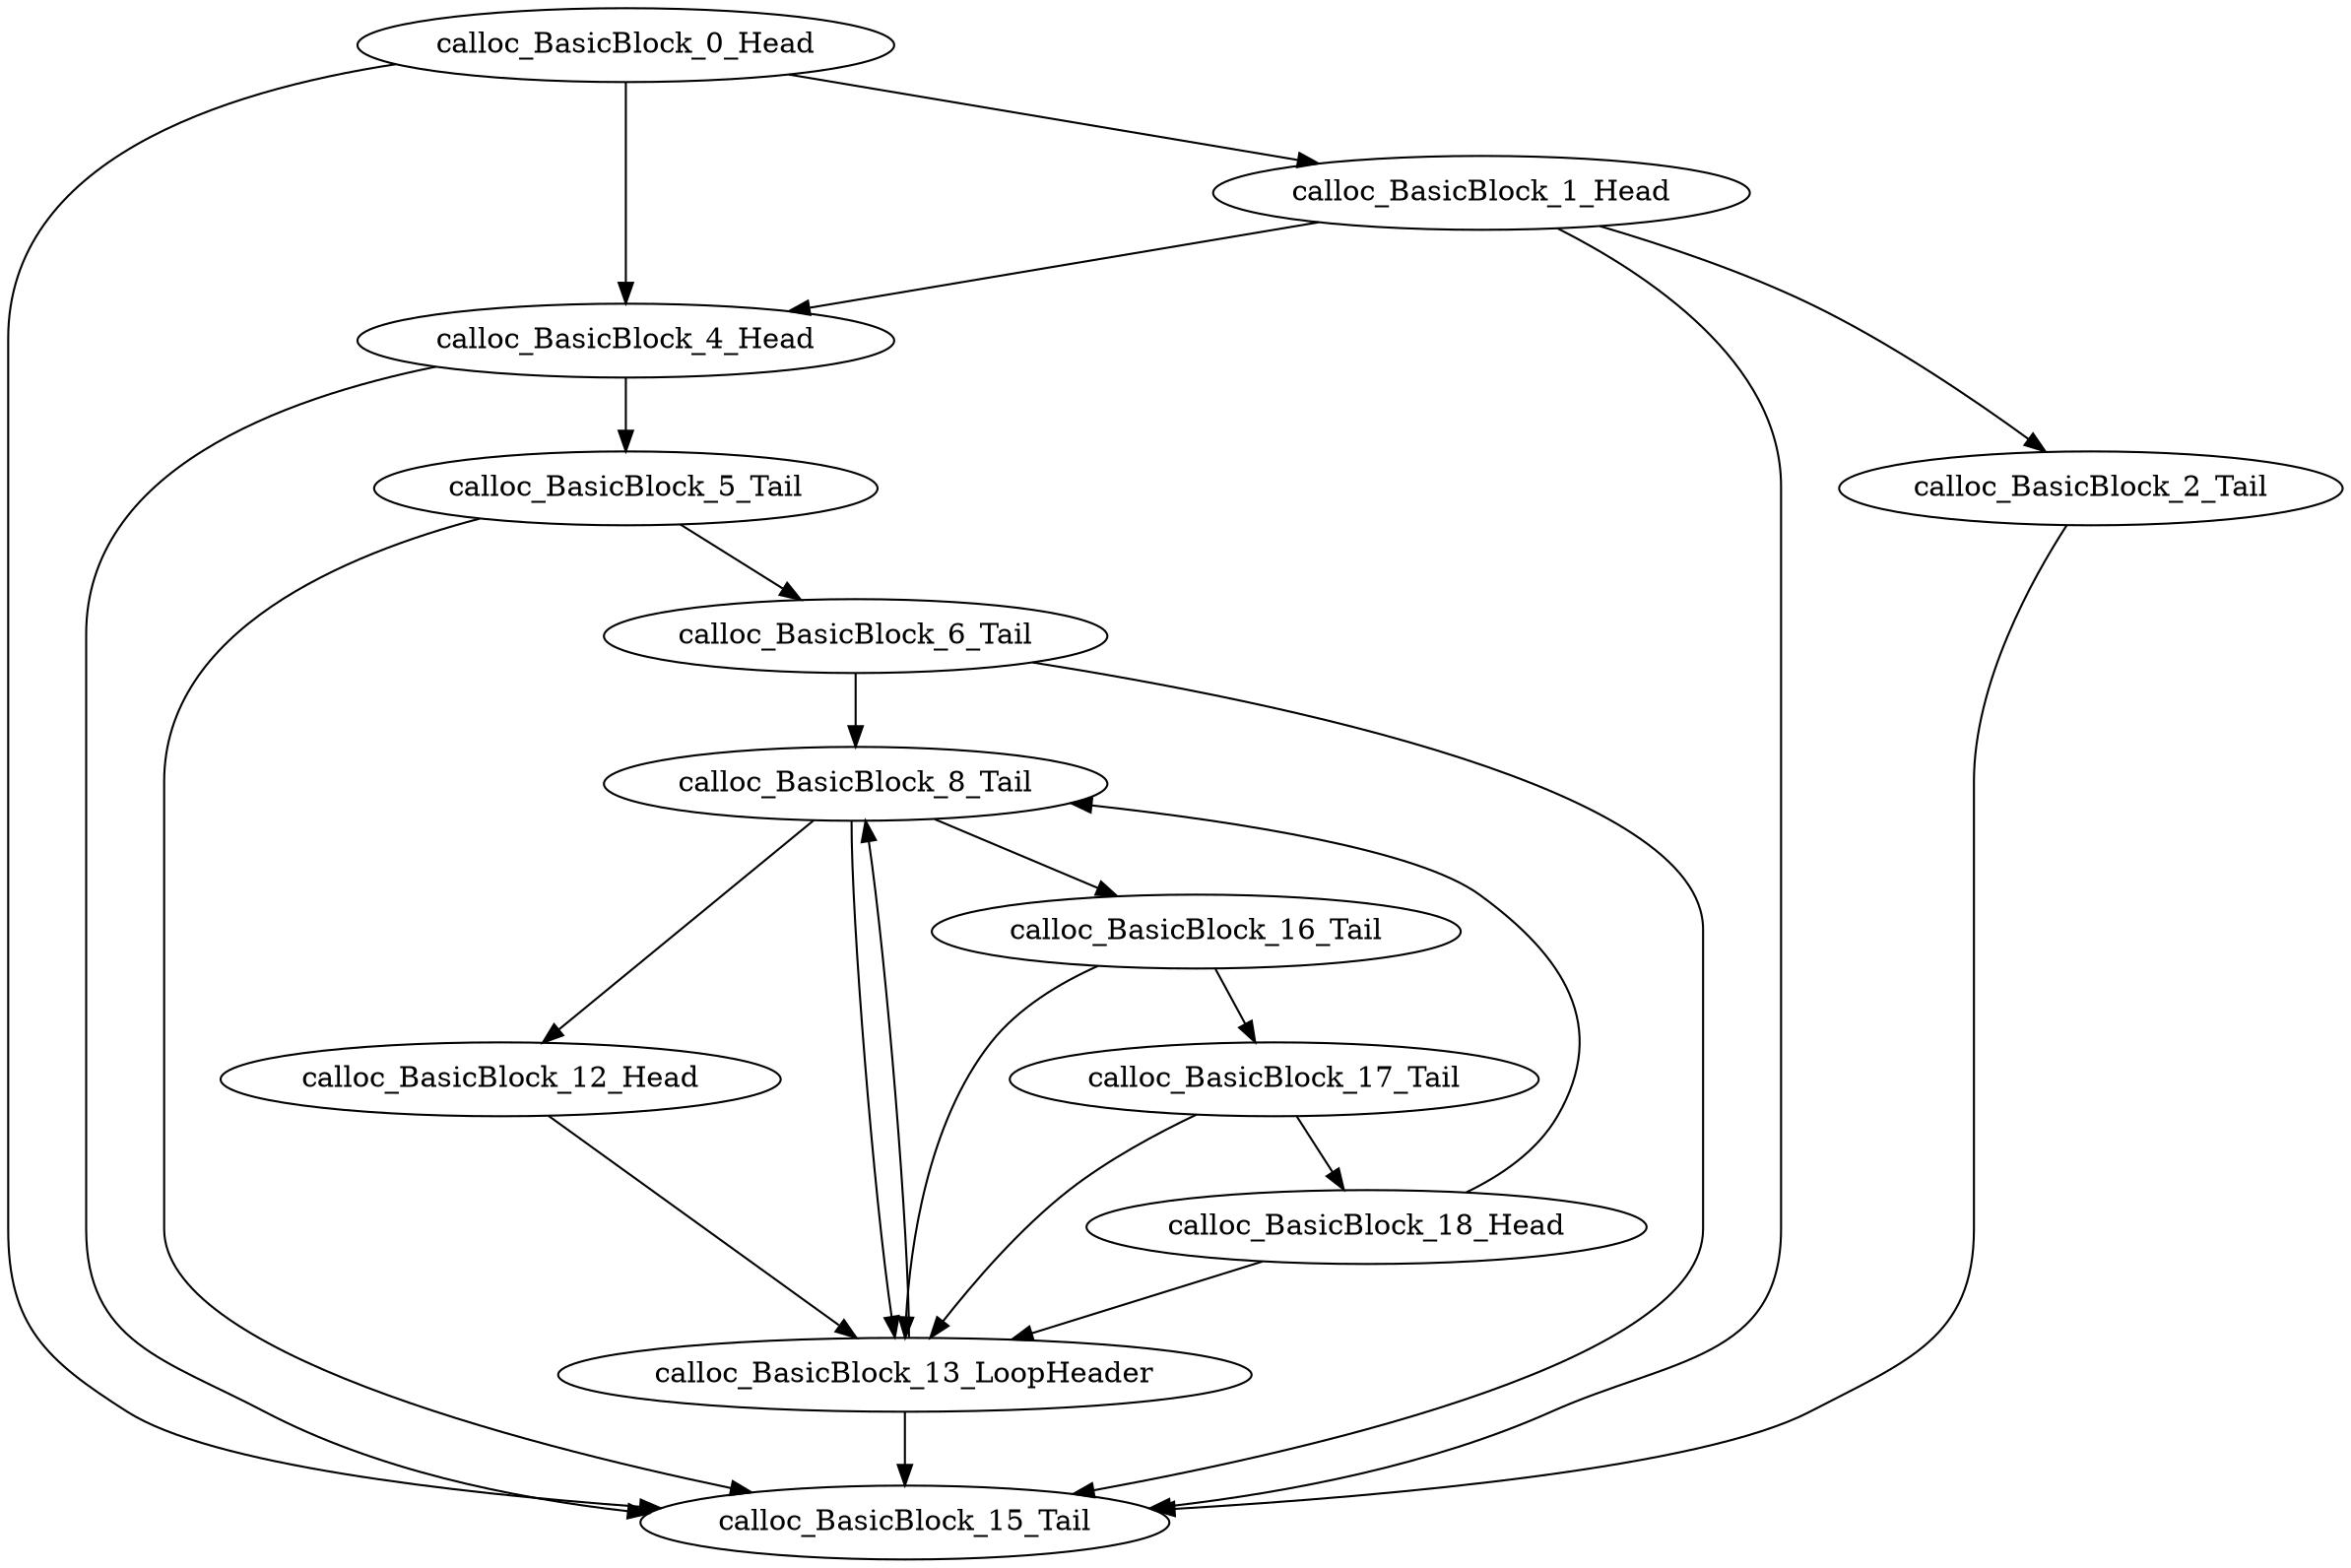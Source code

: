 digraph G {
    "calloc_BasicBlock_8_Tail" -> "calloc_BasicBlock_12_Head"
    "calloc_BasicBlock_8_Tail" -> "calloc_BasicBlock_13_LoopHeader"
    "calloc_BasicBlock_8_Tail" -> "calloc_BasicBlock_16_Tail"
    "calloc_BasicBlock_0_Head" -> "calloc_BasicBlock_15_Tail"
    "calloc_BasicBlock_0_Head" -> "calloc_BasicBlock_4_Head"
    "calloc_BasicBlock_0_Head" -> "calloc_BasicBlock_1_Head"
    "calloc_BasicBlock_4_Head" -> "calloc_BasicBlock_15_Tail"
    "calloc_BasicBlock_4_Head" -> "calloc_BasicBlock_5_Tail"
    "calloc_BasicBlock_12_Head" -> "calloc_BasicBlock_13_LoopHeader"
    "calloc_BasicBlock_2_Tail" -> "calloc_BasicBlock_15_Tail"
    "calloc_BasicBlock_6_Tail" -> "calloc_BasicBlock_8_Tail"
    "calloc_BasicBlock_6_Tail" -> "calloc_BasicBlock_15_Tail"
    "calloc_BasicBlock_13_LoopHeader" -> "calloc_BasicBlock_8_Tail"
    "calloc_BasicBlock_13_LoopHeader" -> "calloc_BasicBlock_15_Tail"
    "calloc_BasicBlock_1_Head" -> "calloc_BasicBlock_15_Tail"
    "calloc_BasicBlock_1_Head" -> "calloc_BasicBlock_4_Head"
    "calloc_BasicBlock_1_Head" -> "calloc_BasicBlock_2_Tail"
    "calloc_BasicBlock_16_Tail" -> "calloc_BasicBlock_13_LoopHeader"
    "calloc_BasicBlock_16_Tail" -> "calloc_BasicBlock_17_Tail"
    "calloc_BasicBlock_17_Tail" -> "calloc_BasicBlock_13_LoopHeader"
    "calloc_BasicBlock_17_Tail" -> "calloc_BasicBlock_18_Head"
    "calloc_BasicBlock_18_Head" -> "calloc_BasicBlock_8_Tail"
    "calloc_BasicBlock_18_Head" -> "calloc_BasicBlock_13_LoopHeader"
    "calloc_BasicBlock_5_Tail" -> "calloc_BasicBlock_15_Tail"
    "calloc_BasicBlock_5_Tail" -> "calloc_BasicBlock_6_Tail"
}

